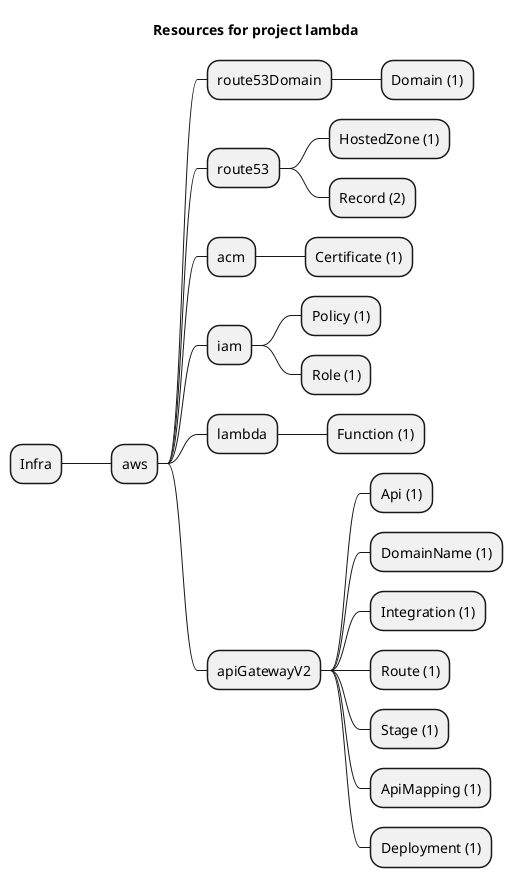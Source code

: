 @startmindmap
title Resources for project lambda
skinparam monochrome true
+ Infra
++ aws
+++ route53Domain
++++ Domain (1)
+++ route53
++++ HostedZone (1)
++++ Record (2)
+++ acm
++++ Certificate (1)
+++ iam
++++ Policy (1)
++++ Role (1)
+++ lambda
++++ Function (1)
+++ apiGatewayV2
++++ Api (1)
++++ DomainName (1)
++++ Integration (1)
++++ Route (1)
++++ Stage (1)
++++ ApiMapping (1)
++++ Deployment (1)
@endmindmap